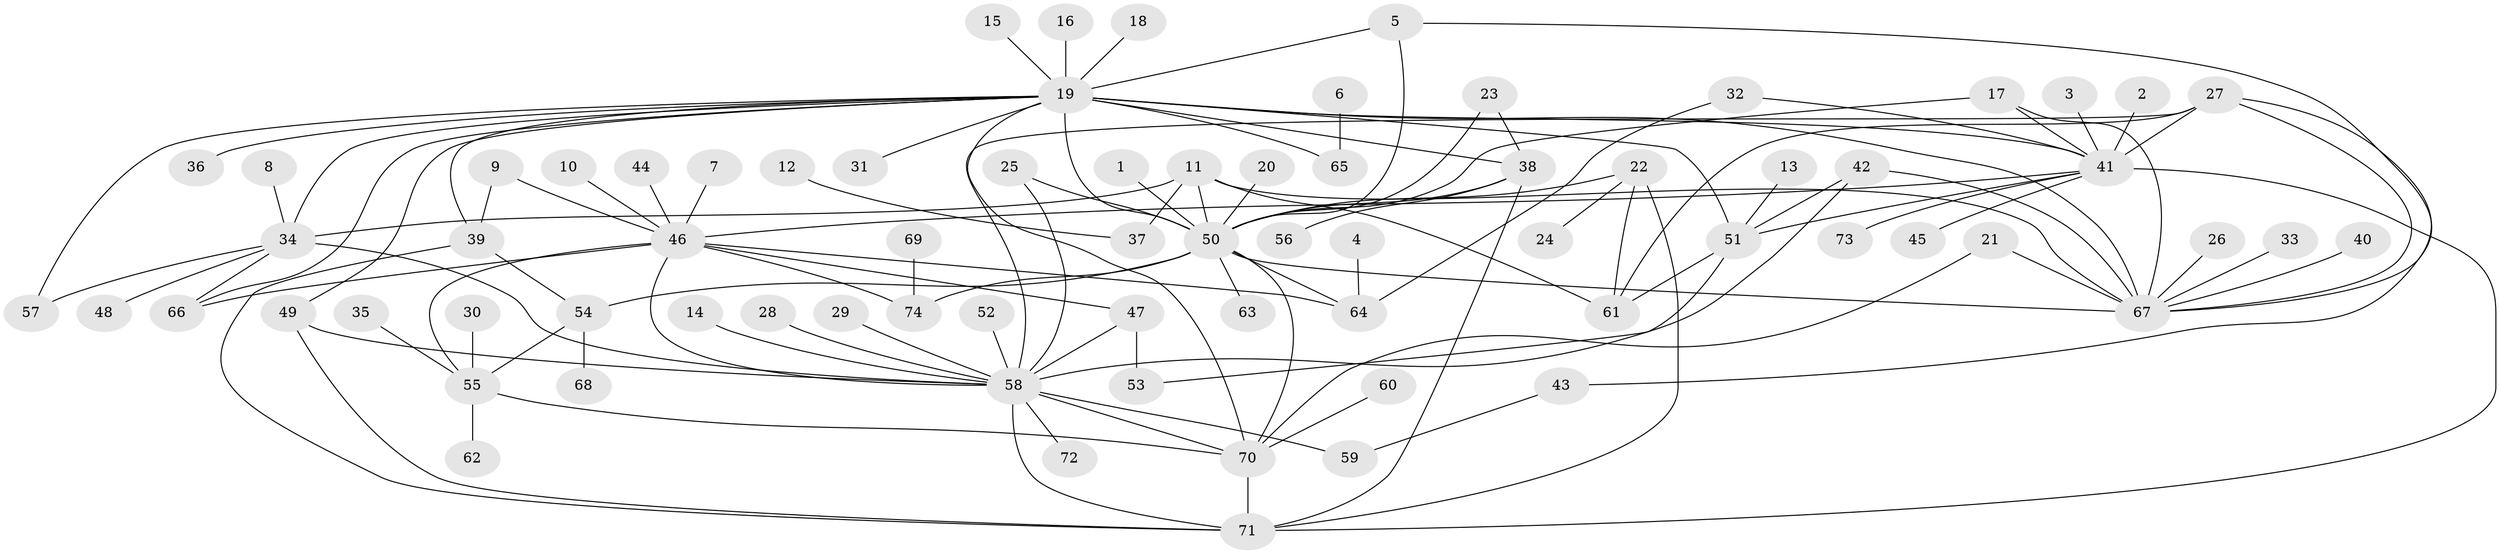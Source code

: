 // original degree distribution, {15: 0.006896551724137931, 18: 0.013793103448275862, 9: 0.013793103448275862, 1: 0.5172413793103449, 7: 0.027586206896551724, 4: 0.06896551724137931, 2: 0.16551724137931034, 3: 0.08275862068965517, 8: 0.013793103448275862, 5: 0.05517241379310345, 6: 0.027586206896551724, 14: 0.006896551724137931}
// Generated by graph-tools (version 1.1) at 2025/49/03/09/25 03:49:50]
// undirected, 74 vertices, 115 edges
graph export_dot {
graph [start="1"]
  node [color=gray90,style=filled];
  1;
  2;
  3;
  4;
  5;
  6;
  7;
  8;
  9;
  10;
  11;
  12;
  13;
  14;
  15;
  16;
  17;
  18;
  19;
  20;
  21;
  22;
  23;
  24;
  25;
  26;
  27;
  28;
  29;
  30;
  31;
  32;
  33;
  34;
  35;
  36;
  37;
  38;
  39;
  40;
  41;
  42;
  43;
  44;
  45;
  46;
  47;
  48;
  49;
  50;
  51;
  52;
  53;
  54;
  55;
  56;
  57;
  58;
  59;
  60;
  61;
  62;
  63;
  64;
  65;
  66;
  67;
  68;
  69;
  70;
  71;
  72;
  73;
  74;
  1 -- 50 [weight=1.0];
  2 -- 41 [weight=1.0];
  3 -- 41 [weight=1.0];
  4 -- 64 [weight=1.0];
  5 -- 19 [weight=1.0];
  5 -- 50 [weight=1.0];
  5 -- 67 [weight=1.0];
  6 -- 65 [weight=1.0];
  7 -- 46 [weight=1.0];
  8 -- 34 [weight=1.0];
  9 -- 39 [weight=1.0];
  9 -- 46 [weight=1.0];
  10 -- 46 [weight=1.0];
  11 -- 34 [weight=2.0];
  11 -- 37 [weight=1.0];
  11 -- 50 [weight=1.0];
  11 -- 61 [weight=1.0];
  11 -- 67 [weight=1.0];
  12 -- 37 [weight=1.0];
  13 -- 51 [weight=1.0];
  14 -- 58 [weight=1.0];
  15 -- 19 [weight=1.0];
  16 -- 19 [weight=1.0];
  17 -- 41 [weight=1.0];
  17 -- 50 [weight=1.0];
  17 -- 67 [weight=1.0];
  18 -- 19 [weight=1.0];
  19 -- 31 [weight=1.0];
  19 -- 34 [weight=1.0];
  19 -- 36 [weight=1.0];
  19 -- 38 [weight=1.0];
  19 -- 39 [weight=1.0];
  19 -- 41 [weight=1.0];
  19 -- 49 [weight=1.0];
  19 -- 50 [weight=1.0];
  19 -- 51 [weight=2.0];
  19 -- 57 [weight=1.0];
  19 -- 65 [weight=2.0];
  19 -- 66 [weight=2.0];
  19 -- 67 [weight=2.0];
  19 -- 70 [weight=1.0];
  20 -- 50 [weight=1.0];
  21 -- 67 [weight=1.0];
  21 -- 70 [weight=1.0];
  22 -- 24 [weight=1.0];
  22 -- 50 [weight=1.0];
  22 -- 61 [weight=1.0];
  22 -- 71 [weight=1.0];
  23 -- 38 [weight=1.0];
  23 -- 50 [weight=1.0];
  25 -- 50 [weight=1.0];
  25 -- 58 [weight=1.0];
  26 -- 67 [weight=1.0];
  27 -- 41 [weight=1.0];
  27 -- 43 [weight=1.0];
  27 -- 58 [weight=1.0];
  27 -- 61 [weight=1.0];
  27 -- 67 [weight=1.0];
  28 -- 58 [weight=1.0];
  29 -- 58 [weight=1.0];
  30 -- 55 [weight=1.0];
  32 -- 41 [weight=1.0];
  32 -- 64 [weight=1.0];
  33 -- 67 [weight=1.0];
  34 -- 48 [weight=1.0];
  34 -- 57 [weight=1.0];
  34 -- 58 [weight=1.0];
  34 -- 66 [weight=1.0];
  35 -- 55 [weight=1.0];
  38 -- 50 [weight=1.0];
  38 -- 56 [weight=1.0];
  38 -- 71 [weight=1.0];
  39 -- 54 [weight=1.0];
  39 -- 71 [weight=1.0];
  40 -- 67 [weight=1.0];
  41 -- 45 [weight=1.0];
  41 -- 46 [weight=1.0];
  41 -- 51 [weight=1.0];
  41 -- 71 [weight=1.0];
  41 -- 73 [weight=1.0];
  42 -- 51 [weight=1.0];
  42 -- 58 [weight=1.0];
  42 -- 67 [weight=1.0];
  43 -- 59 [weight=1.0];
  44 -- 46 [weight=1.0];
  46 -- 47 [weight=2.0];
  46 -- 55 [weight=1.0];
  46 -- 58 [weight=1.0];
  46 -- 64 [weight=1.0];
  46 -- 66 [weight=1.0];
  46 -- 74 [weight=1.0];
  47 -- 53 [weight=1.0];
  47 -- 58 [weight=1.0];
  49 -- 58 [weight=1.0];
  49 -- 71 [weight=1.0];
  50 -- 54 [weight=1.0];
  50 -- 63 [weight=1.0];
  50 -- 64 [weight=1.0];
  50 -- 67 [weight=1.0];
  50 -- 70 [weight=1.0];
  50 -- 74 [weight=1.0];
  51 -- 53 [weight=1.0];
  51 -- 61 [weight=1.0];
  52 -- 58 [weight=1.0];
  54 -- 55 [weight=1.0];
  54 -- 68 [weight=1.0];
  55 -- 62 [weight=1.0];
  55 -- 70 [weight=1.0];
  58 -- 59 [weight=1.0];
  58 -- 70 [weight=1.0];
  58 -- 71 [weight=1.0];
  58 -- 72 [weight=1.0];
  60 -- 70 [weight=1.0];
  69 -- 74 [weight=1.0];
  70 -- 71 [weight=1.0];
}
